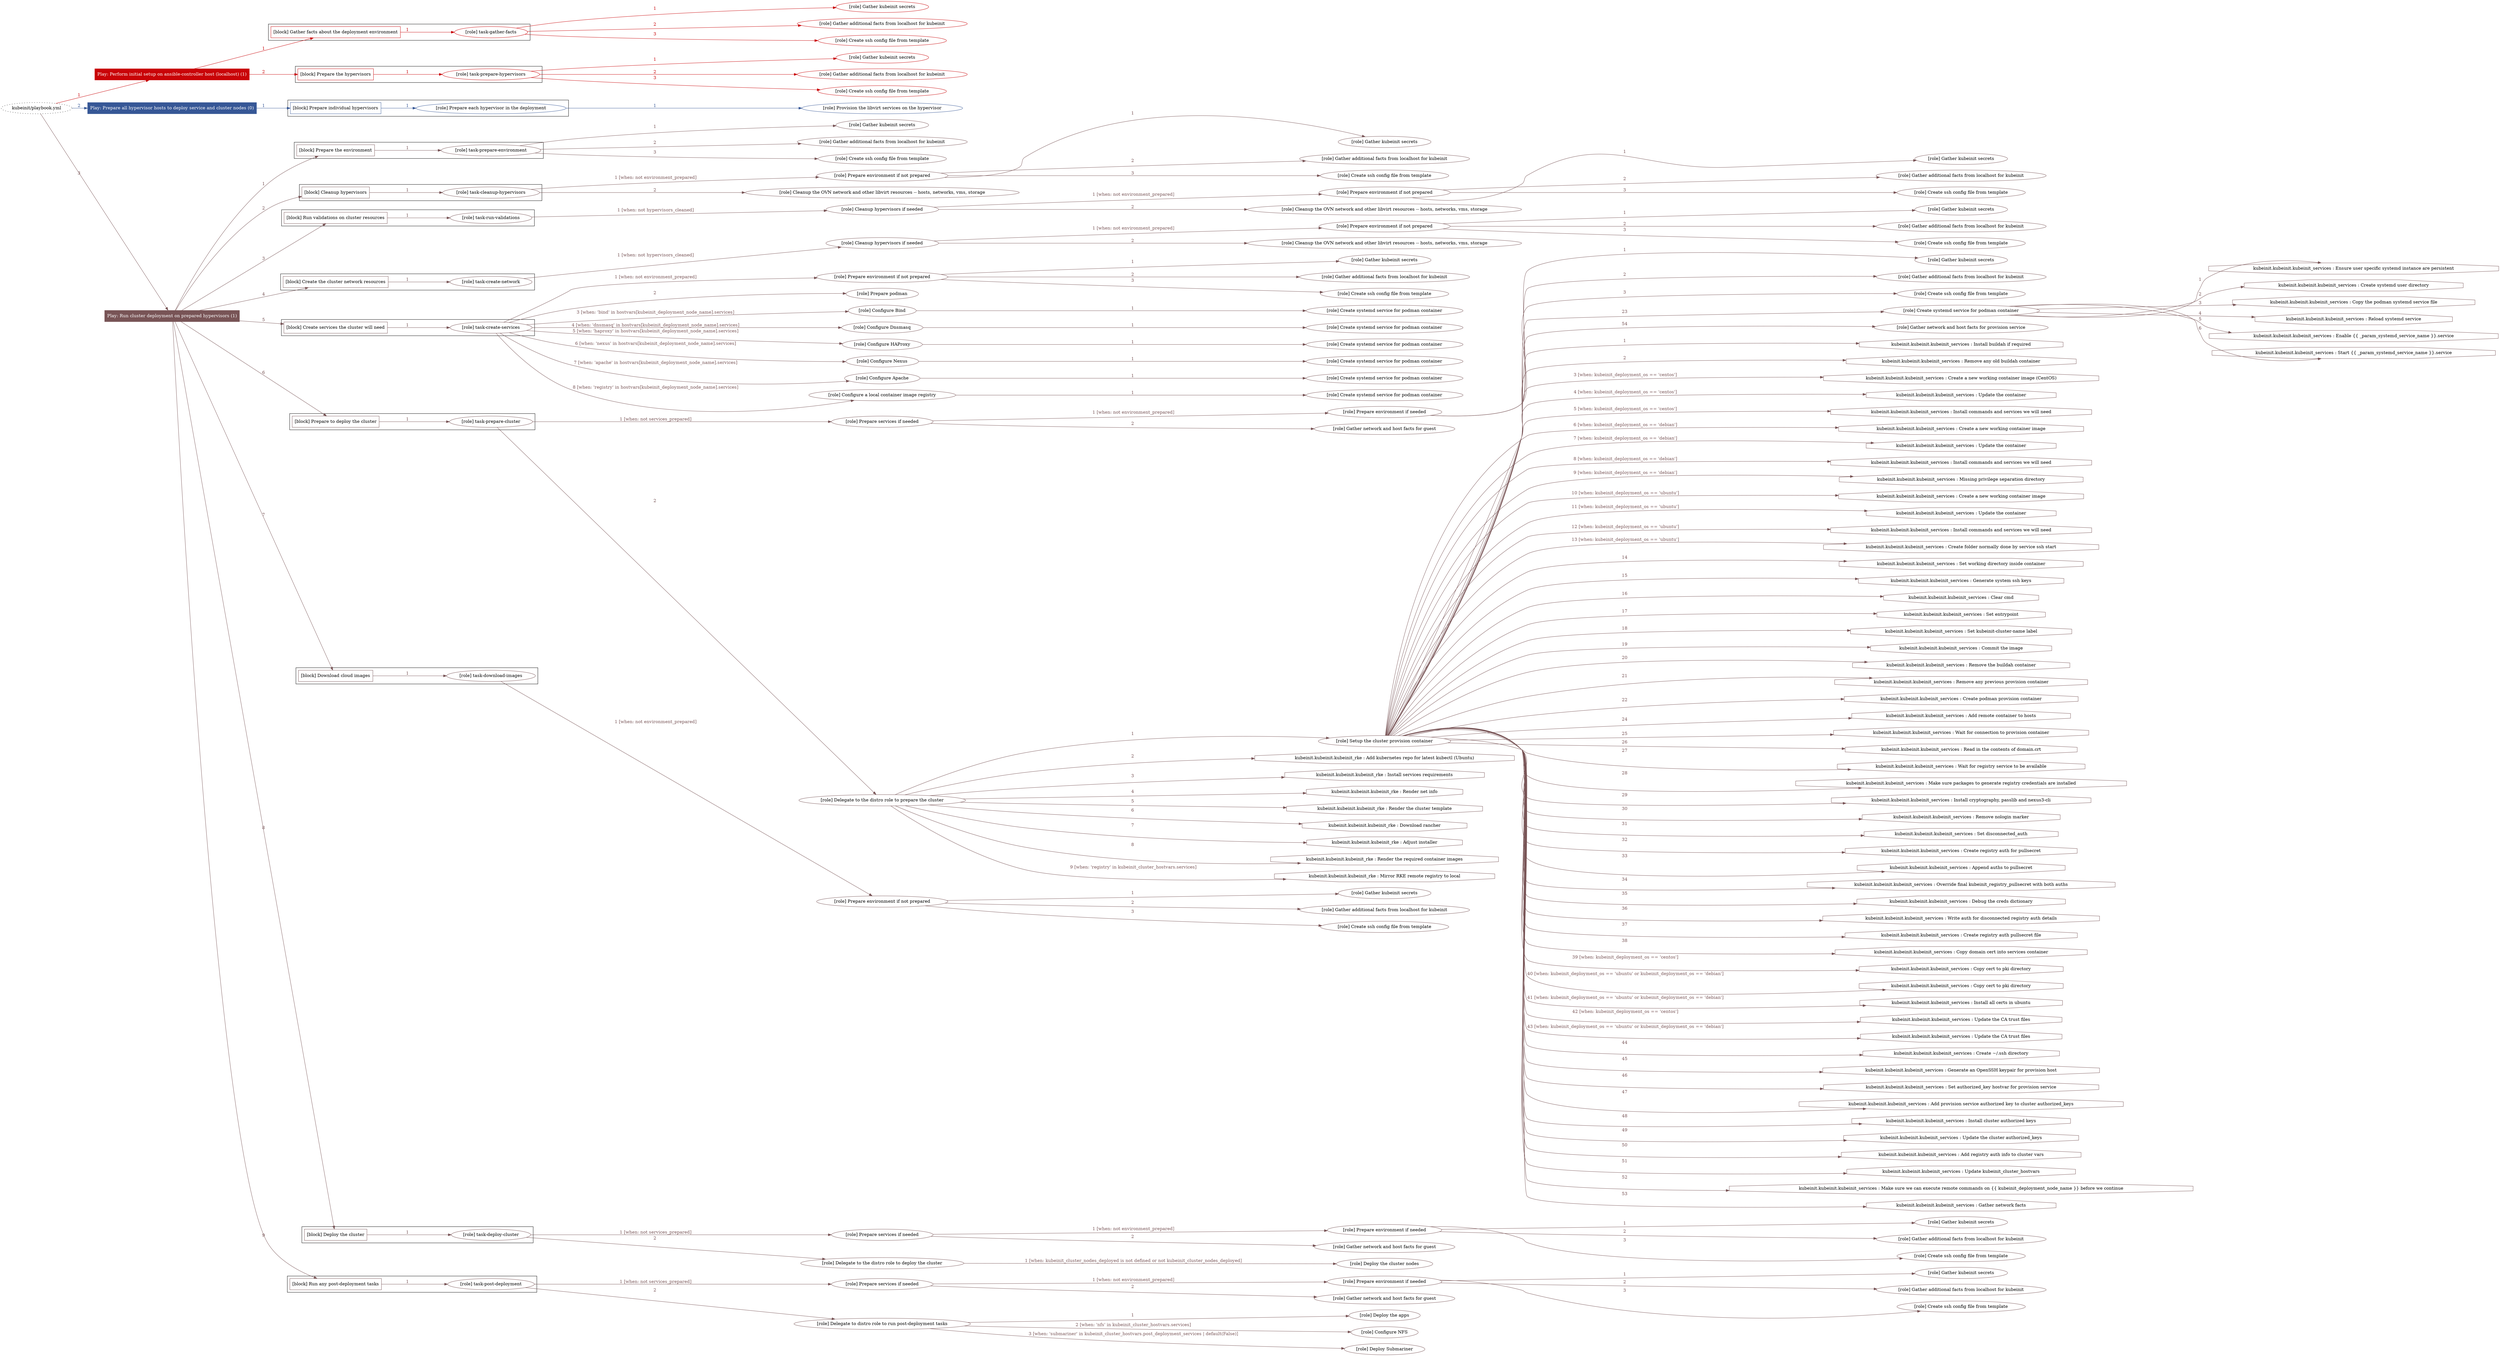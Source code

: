 digraph {
	graph [concentrate=true ordering=in rankdir=LR ratio=fill]
	edge [esep=5 sep=10]
	"kubeinit/playbook.yml" [id=root_node style=dotted]
	play_14a8dd23 [label="Play: Perform initial setup on ansible-controller host (localhost) (1)" color="#c90307" fontcolor="#ffffff" id=play_14a8dd23 shape=box style=filled tooltip=localhost]
	"kubeinit/playbook.yml" -> play_14a8dd23 [label="1 " color="#c90307" fontcolor="#c90307" id=edge_6c33bee6 labeltooltip="1 " tooltip="1 "]
	subgraph "Gather kubeinit secrets" {
		role_4f387b10 [label="[role] Gather kubeinit secrets" color="#c90307" id=role_4f387b10 tooltip="Gather kubeinit secrets"]
	}
	subgraph "Gather additional facts from localhost for kubeinit" {
		role_f2d6b1a8 [label="[role] Gather additional facts from localhost for kubeinit" color="#c90307" id=role_f2d6b1a8 tooltip="Gather additional facts from localhost for kubeinit"]
	}
	subgraph "Create ssh config file from template" {
		role_edb42688 [label="[role] Create ssh config file from template" color="#c90307" id=role_edb42688 tooltip="Create ssh config file from template"]
	}
	subgraph "task-gather-facts" {
		role_241566c1 [label="[role] task-gather-facts" color="#c90307" id=role_241566c1 tooltip="task-gather-facts"]
		role_241566c1 -> role_4f387b10 [label="1 " color="#c90307" fontcolor="#c90307" id=edge_1a6b226b labeltooltip="1 " tooltip="1 "]
		role_241566c1 -> role_f2d6b1a8 [label="2 " color="#c90307" fontcolor="#c90307" id=edge_17f917c0 labeltooltip="2 " tooltip="2 "]
		role_241566c1 -> role_edb42688 [label="3 " color="#c90307" fontcolor="#c90307" id=edge_fda0fdbc labeltooltip="3 " tooltip="3 "]
	}
	subgraph "Gather kubeinit secrets" {
		role_6f7ea16e [label="[role] Gather kubeinit secrets" color="#c90307" id=role_6f7ea16e tooltip="Gather kubeinit secrets"]
	}
	subgraph "Gather additional facts from localhost for kubeinit" {
		role_9f2cfe08 [label="[role] Gather additional facts from localhost for kubeinit" color="#c90307" id=role_9f2cfe08 tooltip="Gather additional facts from localhost for kubeinit"]
	}
	subgraph "Create ssh config file from template" {
		role_f97567e5 [label="[role] Create ssh config file from template" color="#c90307" id=role_f97567e5 tooltip="Create ssh config file from template"]
	}
	subgraph "task-prepare-hypervisors" {
		role_be616651 [label="[role] task-prepare-hypervisors" color="#c90307" id=role_be616651 tooltip="task-prepare-hypervisors"]
		role_be616651 -> role_6f7ea16e [label="1 " color="#c90307" fontcolor="#c90307" id=edge_a50a159b labeltooltip="1 " tooltip="1 "]
		role_be616651 -> role_9f2cfe08 [label="2 " color="#c90307" fontcolor="#c90307" id=edge_c737bff8 labeltooltip="2 " tooltip="2 "]
		role_be616651 -> role_f97567e5 [label="3 " color="#c90307" fontcolor="#c90307" id=edge_b7aa5d64 labeltooltip="3 " tooltip="3 "]
	}
	subgraph "Play: Perform initial setup on ansible-controller host (localhost) (1)" {
		play_14a8dd23 -> block_56acf522 [label=1 color="#c90307" fontcolor="#c90307" id=edge_9dd9034b labeltooltip=1 tooltip=1]
		subgraph cluster_block_56acf522 {
			block_56acf522 [label="[block] Gather facts about the deployment environment" color="#c90307" id=block_56acf522 labeltooltip="Gather facts about the deployment environment" shape=box tooltip="Gather facts about the deployment environment"]
			block_56acf522 -> role_241566c1 [label="1 " color="#c90307" fontcolor="#c90307" id=edge_5d9659fc labeltooltip="1 " tooltip="1 "]
		}
		play_14a8dd23 -> block_d13f1233 [label=2 color="#c90307" fontcolor="#c90307" id=edge_fe8d34b7 labeltooltip=2 tooltip=2]
		subgraph cluster_block_d13f1233 {
			block_d13f1233 [label="[block] Prepare the hypervisors" color="#c90307" id=block_d13f1233 labeltooltip="Prepare the hypervisors" shape=box tooltip="Prepare the hypervisors"]
			block_d13f1233 -> role_be616651 [label="1 " color="#c90307" fontcolor="#c90307" id=edge_b8a9e516 labeltooltip="1 " tooltip="1 "]
		}
	}
	play_da6c3bdd [label="Play: Prepare all hypervisor hosts to deploy service and cluster nodes (0)" color="#365796" fontcolor="#ffffff" id=play_da6c3bdd shape=box style=filled tooltip="Play: Prepare all hypervisor hosts to deploy service and cluster nodes (0)"]
	"kubeinit/playbook.yml" -> play_da6c3bdd [label="2 " color="#365796" fontcolor="#365796" id=edge_baa2c08d labeltooltip="2 " tooltip="2 "]
	subgraph "Provision the libvirt services on the hypervisor" {
		role_c0bd7814 [label="[role] Provision the libvirt services on the hypervisor" color="#365796" id=role_c0bd7814 tooltip="Provision the libvirt services on the hypervisor"]
	}
	subgraph "Prepare each hypervisor in the deployment" {
		role_aa17d59f [label="[role] Prepare each hypervisor in the deployment" color="#365796" id=role_aa17d59f tooltip="Prepare each hypervisor in the deployment"]
		role_aa17d59f -> role_c0bd7814 [label="1 " color="#365796" fontcolor="#365796" id=edge_116b2f99 labeltooltip="1 " tooltip="1 "]
	}
	subgraph "Play: Prepare all hypervisor hosts to deploy service and cluster nodes (0)" {
		play_da6c3bdd -> block_2a92b83a [label=1 color="#365796" fontcolor="#365796" id=edge_3387d1a0 labeltooltip=1 tooltip=1]
		subgraph cluster_block_2a92b83a {
			block_2a92b83a [label="[block] Prepare individual hypervisors" color="#365796" id=block_2a92b83a labeltooltip="Prepare individual hypervisors" shape=box tooltip="Prepare individual hypervisors"]
			block_2a92b83a -> role_aa17d59f [label="1 " color="#365796" fontcolor="#365796" id=edge_835005f7 labeltooltip="1 " tooltip="1 "]
		}
	}
	play_4e2d3016 [label="Play: Run cluster deployment on prepared hypervisors (1)" color="#785456" fontcolor="#ffffff" id=play_4e2d3016 shape=box style=filled tooltip=localhost]
	"kubeinit/playbook.yml" -> play_4e2d3016 [label="3 " color="#785456" fontcolor="#785456" id=edge_a9d08dda labeltooltip="3 " tooltip="3 "]
	subgraph "Gather kubeinit secrets" {
		role_689c0ca3 [label="[role] Gather kubeinit secrets" color="#785456" id=role_689c0ca3 tooltip="Gather kubeinit secrets"]
	}
	subgraph "Gather additional facts from localhost for kubeinit" {
		role_6399371d [label="[role] Gather additional facts from localhost for kubeinit" color="#785456" id=role_6399371d tooltip="Gather additional facts from localhost for kubeinit"]
	}
	subgraph "Create ssh config file from template" {
		role_da481e2b [label="[role] Create ssh config file from template" color="#785456" id=role_da481e2b tooltip="Create ssh config file from template"]
	}
	subgraph "task-prepare-environment" {
		role_3b567972 [label="[role] task-prepare-environment" color="#785456" id=role_3b567972 tooltip="task-prepare-environment"]
		role_3b567972 -> role_689c0ca3 [label="1 " color="#785456" fontcolor="#785456" id=edge_bdd3b035 labeltooltip="1 " tooltip="1 "]
		role_3b567972 -> role_6399371d [label="2 " color="#785456" fontcolor="#785456" id=edge_b0852771 labeltooltip="2 " tooltip="2 "]
		role_3b567972 -> role_da481e2b [label="3 " color="#785456" fontcolor="#785456" id=edge_da7a947f labeltooltip="3 " tooltip="3 "]
	}
	subgraph "Gather kubeinit secrets" {
		role_4c917b14 [label="[role] Gather kubeinit secrets" color="#785456" id=role_4c917b14 tooltip="Gather kubeinit secrets"]
	}
	subgraph "Gather additional facts from localhost for kubeinit" {
		role_17362fd5 [label="[role] Gather additional facts from localhost for kubeinit" color="#785456" id=role_17362fd5 tooltip="Gather additional facts from localhost for kubeinit"]
	}
	subgraph "Create ssh config file from template" {
		role_0acb1776 [label="[role] Create ssh config file from template" color="#785456" id=role_0acb1776 tooltip="Create ssh config file from template"]
	}
	subgraph "Prepare environment if not prepared" {
		role_4e96dd80 [label="[role] Prepare environment if not prepared" color="#785456" id=role_4e96dd80 tooltip="Prepare environment if not prepared"]
		role_4e96dd80 -> role_4c917b14 [label="1 " color="#785456" fontcolor="#785456" id=edge_b3250d9a labeltooltip="1 " tooltip="1 "]
		role_4e96dd80 -> role_17362fd5 [label="2 " color="#785456" fontcolor="#785456" id=edge_0be4266e labeltooltip="2 " tooltip="2 "]
		role_4e96dd80 -> role_0acb1776 [label="3 " color="#785456" fontcolor="#785456" id=edge_6f6e8811 labeltooltip="3 " tooltip="3 "]
	}
	subgraph "Cleanup the OVN network and other libvirt resources -- hosts, networks, vms, storage" {
		role_ef09d07f [label="[role] Cleanup the OVN network and other libvirt resources -- hosts, networks, vms, storage" color="#785456" id=role_ef09d07f tooltip="Cleanup the OVN network and other libvirt resources -- hosts, networks, vms, storage"]
	}
	subgraph "task-cleanup-hypervisors" {
		role_55ffebfe [label="[role] task-cleanup-hypervisors" color="#785456" id=role_55ffebfe tooltip="task-cleanup-hypervisors"]
		role_55ffebfe -> role_4e96dd80 [label="1 [when: not environment_prepared]" color="#785456" fontcolor="#785456" id=edge_13797962 labeltooltip="1 [when: not environment_prepared]" tooltip="1 [when: not environment_prepared]"]
		role_55ffebfe -> role_ef09d07f [label="2 " color="#785456" fontcolor="#785456" id=edge_1cdb096e labeltooltip="2 " tooltip="2 "]
	}
	subgraph "Gather kubeinit secrets" {
		role_5e47e48e [label="[role] Gather kubeinit secrets" color="#785456" id=role_5e47e48e tooltip="Gather kubeinit secrets"]
	}
	subgraph "Gather additional facts from localhost for kubeinit" {
		role_a34edc97 [label="[role] Gather additional facts from localhost for kubeinit" color="#785456" id=role_a34edc97 tooltip="Gather additional facts from localhost for kubeinit"]
	}
	subgraph "Create ssh config file from template" {
		role_fffe2aaf [label="[role] Create ssh config file from template" color="#785456" id=role_fffe2aaf tooltip="Create ssh config file from template"]
	}
	subgraph "Prepare environment if not prepared" {
		role_cfafa30d [label="[role] Prepare environment if not prepared" color="#785456" id=role_cfafa30d tooltip="Prepare environment if not prepared"]
		role_cfafa30d -> role_5e47e48e [label="1 " color="#785456" fontcolor="#785456" id=edge_aa7363cd labeltooltip="1 " tooltip="1 "]
		role_cfafa30d -> role_a34edc97 [label="2 " color="#785456" fontcolor="#785456" id=edge_4e3840af labeltooltip="2 " tooltip="2 "]
		role_cfafa30d -> role_fffe2aaf [label="3 " color="#785456" fontcolor="#785456" id=edge_11a6ced8 labeltooltip="3 " tooltip="3 "]
	}
	subgraph "Cleanup the OVN network and other libvirt resources -- hosts, networks, vms, storage" {
		role_5ff693cc [label="[role] Cleanup the OVN network and other libvirt resources -- hosts, networks, vms, storage" color="#785456" id=role_5ff693cc tooltip="Cleanup the OVN network and other libvirt resources -- hosts, networks, vms, storage"]
	}
	subgraph "Cleanup hypervisors if needed" {
		role_0140a025 [label="[role] Cleanup hypervisors if needed" color="#785456" id=role_0140a025 tooltip="Cleanup hypervisors if needed"]
		role_0140a025 -> role_cfafa30d [label="1 [when: not environment_prepared]" color="#785456" fontcolor="#785456" id=edge_7ba4f3d9 labeltooltip="1 [when: not environment_prepared]" tooltip="1 [when: not environment_prepared]"]
		role_0140a025 -> role_5ff693cc [label="2 " color="#785456" fontcolor="#785456" id=edge_99bc199b labeltooltip="2 " tooltip="2 "]
	}
	subgraph "task-run-validations" {
		role_61eb11e1 [label="[role] task-run-validations" color="#785456" id=role_61eb11e1 tooltip="task-run-validations"]
		role_61eb11e1 -> role_0140a025 [label="1 [when: not hypervisors_cleaned]" color="#785456" fontcolor="#785456" id=edge_c062a05e labeltooltip="1 [when: not hypervisors_cleaned]" tooltip="1 [when: not hypervisors_cleaned]"]
	}
	subgraph "Gather kubeinit secrets" {
		role_ac9b5ff9 [label="[role] Gather kubeinit secrets" color="#785456" id=role_ac9b5ff9 tooltip="Gather kubeinit secrets"]
	}
	subgraph "Gather additional facts from localhost for kubeinit" {
		role_9caf121e [label="[role] Gather additional facts from localhost for kubeinit" color="#785456" id=role_9caf121e tooltip="Gather additional facts from localhost for kubeinit"]
	}
	subgraph "Create ssh config file from template" {
		role_7e40ba4e [label="[role] Create ssh config file from template" color="#785456" id=role_7e40ba4e tooltip="Create ssh config file from template"]
	}
	subgraph "Prepare environment if not prepared" {
		role_0a00263d [label="[role] Prepare environment if not prepared" color="#785456" id=role_0a00263d tooltip="Prepare environment if not prepared"]
		role_0a00263d -> role_ac9b5ff9 [label="1 " color="#785456" fontcolor="#785456" id=edge_e1964987 labeltooltip="1 " tooltip="1 "]
		role_0a00263d -> role_9caf121e [label="2 " color="#785456" fontcolor="#785456" id=edge_24090dbf labeltooltip="2 " tooltip="2 "]
		role_0a00263d -> role_7e40ba4e [label="3 " color="#785456" fontcolor="#785456" id=edge_471eed61 labeltooltip="3 " tooltip="3 "]
	}
	subgraph "Cleanup the OVN network and other libvirt resources -- hosts, networks, vms, storage" {
		role_94a87b05 [label="[role] Cleanup the OVN network and other libvirt resources -- hosts, networks, vms, storage" color="#785456" id=role_94a87b05 tooltip="Cleanup the OVN network and other libvirt resources -- hosts, networks, vms, storage"]
	}
	subgraph "Cleanup hypervisors if needed" {
		role_f48425e2 [label="[role] Cleanup hypervisors if needed" color="#785456" id=role_f48425e2 tooltip="Cleanup hypervisors if needed"]
		role_f48425e2 -> role_0a00263d [label="1 [when: not environment_prepared]" color="#785456" fontcolor="#785456" id=edge_9962afdb labeltooltip="1 [when: not environment_prepared]" tooltip="1 [when: not environment_prepared]"]
		role_f48425e2 -> role_94a87b05 [label="2 " color="#785456" fontcolor="#785456" id=edge_d8e9e92d labeltooltip="2 " tooltip="2 "]
	}
	subgraph "task-create-network" {
		role_7a7cf8a5 [label="[role] task-create-network" color="#785456" id=role_7a7cf8a5 tooltip="task-create-network"]
		role_7a7cf8a5 -> role_f48425e2 [label="1 [when: not hypervisors_cleaned]" color="#785456" fontcolor="#785456" id=edge_55126e1b labeltooltip="1 [when: not hypervisors_cleaned]" tooltip="1 [when: not hypervisors_cleaned]"]
	}
	subgraph "Gather kubeinit secrets" {
		role_7bd3f954 [label="[role] Gather kubeinit secrets" color="#785456" id=role_7bd3f954 tooltip="Gather kubeinit secrets"]
	}
	subgraph "Gather additional facts from localhost for kubeinit" {
		role_7a28d64a [label="[role] Gather additional facts from localhost for kubeinit" color="#785456" id=role_7a28d64a tooltip="Gather additional facts from localhost for kubeinit"]
	}
	subgraph "Create ssh config file from template" {
		role_a3a4b72f [label="[role] Create ssh config file from template" color="#785456" id=role_a3a4b72f tooltip="Create ssh config file from template"]
	}
	subgraph "Prepare environment if not prepared" {
		role_754b73b0 [label="[role] Prepare environment if not prepared" color="#785456" id=role_754b73b0 tooltip="Prepare environment if not prepared"]
		role_754b73b0 -> role_7bd3f954 [label="1 " color="#785456" fontcolor="#785456" id=edge_e2362323 labeltooltip="1 " tooltip="1 "]
		role_754b73b0 -> role_7a28d64a [label="2 " color="#785456" fontcolor="#785456" id=edge_cc24b3c2 labeltooltip="2 " tooltip="2 "]
		role_754b73b0 -> role_a3a4b72f [label="3 " color="#785456" fontcolor="#785456" id=edge_b7b32f16 labeltooltip="3 " tooltip="3 "]
	}
	subgraph "Prepare podman" {
		role_dc1b20f6 [label="[role] Prepare podman" color="#785456" id=role_dc1b20f6 tooltip="Prepare podman"]
	}
	subgraph "Create systemd service for podman container" {
		role_340f3255 [label="[role] Create systemd service for podman container" color="#785456" id=role_340f3255 tooltip="Create systemd service for podman container"]
	}
	subgraph "Configure Bind" {
		role_63f40042 [label="[role] Configure Bind" color="#785456" id=role_63f40042 tooltip="Configure Bind"]
		role_63f40042 -> role_340f3255 [label="1 " color="#785456" fontcolor="#785456" id=edge_0ea00b14 labeltooltip="1 " tooltip="1 "]
	}
	subgraph "Create systemd service for podman container" {
		role_5b268829 [label="[role] Create systemd service for podman container" color="#785456" id=role_5b268829 tooltip="Create systemd service for podman container"]
	}
	subgraph "Configure Dnsmasq" {
		role_6fc912ce [label="[role] Configure Dnsmasq" color="#785456" id=role_6fc912ce tooltip="Configure Dnsmasq"]
		role_6fc912ce -> role_5b268829 [label="1 " color="#785456" fontcolor="#785456" id=edge_a92e90a6 labeltooltip="1 " tooltip="1 "]
	}
	subgraph "Create systemd service for podman container" {
		role_3549fb69 [label="[role] Create systemd service for podman container" color="#785456" id=role_3549fb69 tooltip="Create systemd service for podman container"]
	}
	subgraph "Configure HAProxy" {
		role_c718348e [label="[role] Configure HAProxy" color="#785456" id=role_c718348e tooltip="Configure HAProxy"]
		role_c718348e -> role_3549fb69 [label="1 " color="#785456" fontcolor="#785456" id=edge_538b0ddf labeltooltip="1 " tooltip="1 "]
	}
	subgraph "Create systemd service for podman container" {
		role_d4872813 [label="[role] Create systemd service for podman container" color="#785456" id=role_d4872813 tooltip="Create systemd service for podman container"]
	}
	subgraph "Configure Nexus" {
		role_9e1486f2 [label="[role] Configure Nexus" color="#785456" id=role_9e1486f2 tooltip="Configure Nexus"]
		role_9e1486f2 -> role_d4872813 [label="1 " color="#785456" fontcolor="#785456" id=edge_65ef4bcf labeltooltip="1 " tooltip="1 "]
	}
	subgraph "Create systemd service for podman container" {
		role_79cae789 [label="[role] Create systemd service for podman container" color="#785456" id=role_79cae789 tooltip="Create systemd service for podman container"]
	}
	subgraph "Configure Apache" {
		role_3709575b [label="[role] Configure Apache" color="#785456" id=role_3709575b tooltip="Configure Apache"]
		role_3709575b -> role_79cae789 [label="1 " color="#785456" fontcolor="#785456" id=edge_944f660d labeltooltip="1 " tooltip="1 "]
	}
	subgraph "Create systemd service for podman container" {
		role_f87ec90c [label="[role] Create systemd service for podman container" color="#785456" id=role_f87ec90c tooltip="Create systemd service for podman container"]
	}
	subgraph "Configure a local container image registry" {
		role_54c621f3 [label="[role] Configure a local container image registry" color="#785456" id=role_54c621f3 tooltip="Configure a local container image registry"]
		role_54c621f3 -> role_f87ec90c [label="1 " color="#785456" fontcolor="#785456" id=edge_c1e3d510 labeltooltip="1 " tooltip="1 "]
	}
	subgraph "task-create-services" {
		role_5011b97b [label="[role] task-create-services" color="#785456" id=role_5011b97b tooltip="task-create-services"]
		role_5011b97b -> role_754b73b0 [label="1 [when: not environment_prepared]" color="#785456" fontcolor="#785456" id=edge_429d93fc labeltooltip="1 [when: not environment_prepared]" tooltip="1 [when: not environment_prepared]"]
		role_5011b97b -> role_dc1b20f6 [label="2 " color="#785456" fontcolor="#785456" id=edge_b88563eb labeltooltip="2 " tooltip="2 "]
		role_5011b97b -> role_63f40042 [label="3 [when: 'bind' in hostvars[kubeinit_deployment_node_name].services]" color="#785456" fontcolor="#785456" id=edge_7e24bde7 labeltooltip="3 [when: 'bind' in hostvars[kubeinit_deployment_node_name].services]" tooltip="3 [when: 'bind' in hostvars[kubeinit_deployment_node_name].services]"]
		role_5011b97b -> role_6fc912ce [label="4 [when: 'dnsmasq' in hostvars[kubeinit_deployment_node_name].services]" color="#785456" fontcolor="#785456" id=edge_9d99cc07 labeltooltip="4 [when: 'dnsmasq' in hostvars[kubeinit_deployment_node_name].services]" tooltip="4 [when: 'dnsmasq' in hostvars[kubeinit_deployment_node_name].services]"]
		role_5011b97b -> role_c718348e [label="5 [when: 'haproxy' in hostvars[kubeinit_deployment_node_name].services]" color="#785456" fontcolor="#785456" id=edge_4304ed34 labeltooltip="5 [when: 'haproxy' in hostvars[kubeinit_deployment_node_name].services]" tooltip="5 [when: 'haproxy' in hostvars[kubeinit_deployment_node_name].services]"]
		role_5011b97b -> role_9e1486f2 [label="6 [when: 'nexus' in hostvars[kubeinit_deployment_node_name].services]" color="#785456" fontcolor="#785456" id=edge_89730b97 labeltooltip="6 [when: 'nexus' in hostvars[kubeinit_deployment_node_name].services]" tooltip="6 [when: 'nexus' in hostvars[kubeinit_deployment_node_name].services]"]
		role_5011b97b -> role_3709575b [label="7 [when: 'apache' in hostvars[kubeinit_deployment_node_name].services]" color="#785456" fontcolor="#785456" id=edge_02c6ff1a labeltooltip="7 [when: 'apache' in hostvars[kubeinit_deployment_node_name].services]" tooltip="7 [when: 'apache' in hostvars[kubeinit_deployment_node_name].services]"]
		role_5011b97b -> role_54c621f3 [label="8 [when: 'registry' in hostvars[kubeinit_deployment_node_name].services]" color="#785456" fontcolor="#785456" id=edge_27186f79 labeltooltip="8 [when: 'registry' in hostvars[kubeinit_deployment_node_name].services]" tooltip="8 [when: 'registry' in hostvars[kubeinit_deployment_node_name].services]"]
	}
	subgraph "Gather kubeinit secrets" {
		role_087953cd [label="[role] Gather kubeinit secrets" color="#785456" id=role_087953cd tooltip="Gather kubeinit secrets"]
	}
	subgraph "Gather additional facts from localhost for kubeinit" {
		role_b7fa53bd [label="[role] Gather additional facts from localhost for kubeinit" color="#785456" id=role_b7fa53bd tooltip="Gather additional facts from localhost for kubeinit"]
	}
	subgraph "Create ssh config file from template" {
		role_e36d2a25 [label="[role] Create ssh config file from template" color="#785456" id=role_e36d2a25 tooltip="Create ssh config file from template"]
	}
	subgraph "Prepare environment if needed" {
		role_57495d36 [label="[role] Prepare environment if needed" color="#785456" id=role_57495d36 tooltip="Prepare environment if needed"]
		role_57495d36 -> role_087953cd [label="1 " color="#785456" fontcolor="#785456" id=edge_5c495a20 labeltooltip="1 " tooltip="1 "]
		role_57495d36 -> role_b7fa53bd [label="2 " color="#785456" fontcolor="#785456" id=edge_6b3e3275 labeltooltip="2 " tooltip="2 "]
		role_57495d36 -> role_e36d2a25 [label="3 " color="#785456" fontcolor="#785456" id=edge_93667ca0 labeltooltip="3 " tooltip="3 "]
	}
	subgraph "Gather network and host facts for guest" {
		role_2478e59d [label="[role] Gather network and host facts for guest" color="#785456" id=role_2478e59d tooltip="Gather network and host facts for guest"]
	}
	subgraph "Prepare services if needed" {
		role_b3b074a5 [label="[role] Prepare services if needed" color="#785456" id=role_b3b074a5 tooltip="Prepare services if needed"]
		role_b3b074a5 -> role_57495d36 [label="1 [when: not environment_prepared]" color="#785456" fontcolor="#785456" id=edge_dbb5fd92 labeltooltip="1 [when: not environment_prepared]" tooltip="1 [when: not environment_prepared]"]
		role_b3b074a5 -> role_2478e59d [label="2 " color="#785456" fontcolor="#785456" id=edge_b7b793a0 labeltooltip="2 " tooltip="2 "]
	}
	subgraph "Create systemd service for podman container" {
		role_4b6c5b98 [label="[role] Create systemd service for podman container" color="#785456" id=role_4b6c5b98 tooltip="Create systemd service for podman container"]
		task_f7c41ba3 [label="kubeinit.kubeinit.kubeinit_services : Ensure user specific systemd instance are persistent" color="#785456" id=task_f7c41ba3 shape=octagon tooltip="kubeinit.kubeinit.kubeinit_services : Ensure user specific systemd instance are persistent"]
		role_4b6c5b98 -> task_f7c41ba3 [label="1 " color="#785456" fontcolor="#785456" id=edge_18d1729d labeltooltip="1 " tooltip="1 "]
		task_bc1c822a [label="kubeinit.kubeinit.kubeinit_services : Create systemd user directory" color="#785456" id=task_bc1c822a shape=octagon tooltip="kubeinit.kubeinit.kubeinit_services : Create systemd user directory"]
		role_4b6c5b98 -> task_bc1c822a [label="2 " color="#785456" fontcolor="#785456" id=edge_f7269313 labeltooltip="2 " tooltip="2 "]
		task_75d29685 [label="kubeinit.kubeinit.kubeinit_services : Copy the podman systemd service file" color="#785456" id=task_75d29685 shape=octagon tooltip="kubeinit.kubeinit.kubeinit_services : Copy the podman systemd service file"]
		role_4b6c5b98 -> task_75d29685 [label="3 " color="#785456" fontcolor="#785456" id=edge_4bfaa777 labeltooltip="3 " tooltip="3 "]
		task_7b933f4e [label="kubeinit.kubeinit.kubeinit_services : Reload systemd service" color="#785456" id=task_7b933f4e shape=octagon tooltip="kubeinit.kubeinit.kubeinit_services : Reload systemd service"]
		role_4b6c5b98 -> task_7b933f4e [label="4 " color="#785456" fontcolor="#785456" id=edge_cffbf6bf labeltooltip="4 " tooltip="4 "]
		task_366fdbe6 [label="kubeinit.kubeinit.kubeinit_services : Enable {{ _param_systemd_service_name }}.service" color="#785456" id=task_366fdbe6 shape=octagon tooltip="kubeinit.kubeinit.kubeinit_services : Enable {{ _param_systemd_service_name }}.service"]
		role_4b6c5b98 -> task_366fdbe6 [label="5 " color="#785456" fontcolor="#785456" id=edge_0dc1e15d labeltooltip="5 " tooltip="5 "]
		task_13f1d62b [label="kubeinit.kubeinit.kubeinit_services : Start {{ _param_systemd_service_name }}.service" color="#785456" id=task_13f1d62b shape=octagon tooltip="kubeinit.kubeinit.kubeinit_services : Start {{ _param_systemd_service_name }}.service"]
		role_4b6c5b98 -> task_13f1d62b [label="6 " color="#785456" fontcolor="#785456" id=edge_e4982a5e labeltooltip="6 " tooltip="6 "]
	}
	subgraph "Gather network and host facts for provision service" {
		role_41645025 [label="[role] Gather network and host facts for provision service" color="#785456" id=role_41645025 tooltip="Gather network and host facts for provision service"]
	}
	subgraph "Setup the cluster provision container" {
		role_7449e2a2 [label="[role] Setup the cluster provision container" color="#785456" id=role_7449e2a2 tooltip="Setup the cluster provision container"]
		task_32810566 [label="kubeinit.kubeinit.kubeinit_services : Install buildah if required" color="#785456" id=task_32810566 shape=octagon tooltip="kubeinit.kubeinit.kubeinit_services : Install buildah if required"]
		role_7449e2a2 -> task_32810566 [label="1 " color="#785456" fontcolor="#785456" id=edge_dd9902d6 labeltooltip="1 " tooltip="1 "]
		task_dcb46709 [label="kubeinit.kubeinit.kubeinit_services : Remove any old buildah container" color="#785456" id=task_dcb46709 shape=octagon tooltip="kubeinit.kubeinit.kubeinit_services : Remove any old buildah container"]
		role_7449e2a2 -> task_dcb46709 [label="2 " color="#785456" fontcolor="#785456" id=edge_7396161f labeltooltip="2 " tooltip="2 "]
		task_1a72832b [label="kubeinit.kubeinit.kubeinit_services : Create a new working container image (CentOS)" color="#785456" id=task_1a72832b shape=octagon tooltip="kubeinit.kubeinit.kubeinit_services : Create a new working container image (CentOS)"]
		role_7449e2a2 -> task_1a72832b [label="3 [when: kubeinit_deployment_os == 'centos']" color="#785456" fontcolor="#785456" id=edge_9188444c labeltooltip="3 [when: kubeinit_deployment_os == 'centos']" tooltip="3 [when: kubeinit_deployment_os == 'centos']"]
		task_eaeb3031 [label="kubeinit.kubeinit.kubeinit_services : Update the container" color="#785456" id=task_eaeb3031 shape=octagon tooltip="kubeinit.kubeinit.kubeinit_services : Update the container"]
		role_7449e2a2 -> task_eaeb3031 [label="4 [when: kubeinit_deployment_os == 'centos']" color="#785456" fontcolor="#785456" id=edge_5779e867 labeltooltip="4 [when: kubeinit_deployment_os == 'centos']" tooltip="4 [when: kubeinit_deployment_os == 'centos']"]
		task_b21754e1 [label="kubeinit.kubeinit.kubeinit_services : Install commands and services we will need" color="#785456" id=task_b21754e1 shape=octagon tooltip="kubeinit.kubeinit.kubeinit_services : Install commands and services we will need"]
		role_7449e2a2 -> task_b21754e1 [label="5 [when: kubeinit_deployment_os == 'centos']" color="#785456" fontcolor="#785456" id=edge_16da7189 labeltooltip="5 [when: kubeinit_deployment_os == 'centos']" tooltip="5 [when: kubeinit_deployment_os == 'centos']"]
		task_40da2709 [label="kubeinit.kubeinit.kubeinit_services : Create a new working container image" color="#785456" id=task_40da2709 shape=octagon tooltip="kubeinit.kubeinit.kubeinit_services : Create a new working container image"]
		role_7449e2a2 -> task_40da2709 [label="6 [when: kubeinit_deployment_os == 'debian']" color="#785456" fontcolor="#785456" id=edge_63a155bd labeltooltip="6 [when: kubeinit_deployment_os == 'debian']" tooltip="6 [when: kubeinit_deployment_os == 'debian']"]
		task_2d31d570 [label="kubeinit.kubeinit.kubeinit_services : Update the container" color="#785456" id=task_2d31d570 shape=octagon tooltip="kubeinit.kubeinit.kubeinit_services : Update the container"]
		role_7449e2a2 -> task_2d31d570 [label="7 [when: kubeinit_deployment_os == 'debian']" color="#785456" fontcolor="#785456" id=edge_7641ab5a labeltooltip="7 [when: kubeinit_deployment_os == 'debian']" tooltip="7 [when: kubeinit_deployment_os == 'debian']"]
		task_67a65a97 [label="kubeinit.kubeinit.kubeinit_services : Install commands and services we will need" color="#785456" id=task_67a65a97 shape=octagon tooltip="kubeinit.kubeinit.kubeinit_services : Install commands and services we will need"]
		role_7449e2a2 -> task_67a65a97 [label="8 [when: kubeinit_deployment_os == 'debian']" color="#785456" fontcolor="#785456" id=edge_ecdca160 labeltooltip="8 [when: kubeinit_deployment_os == 'debian']" tooltip="8 [when: kubeinit_deployment_os == 'debian']"]
		task_ced449ff [label="kubeinit.kubeinit.kubeinit_services : Missing privilege separation directory" color="#785456" id=task_ced449ff shape=octagon tooltip="kubeinit.kubeinit.kubeinit_services : Missing privilege separation directory"]
		role_7449e2a2 -> task_ced449ff [label="9 [when: kubeinit_deployment_os == 'debian']" color="#785456" fontcolor="#785456" id=edge_bae1cd50 labeltooltip="9 [when: kubeinit_deployment_os == 'debian']" tooltip="9 [when: kubeinit_deployment_os == 'debian']"]
		task_33ee1693 [label="kubeinit.kubeinit.kubeinit_services : Create a new working container image" color="#785456" id=task_33ee1693 shape=octagon tooltip="kubeinit.kubeinit.kubeinit_services : Create a new working container image"]
		role_7449e2a2 -> task_33ee1693 [label="10 [when: kubeinit_deployment_os == 'ubuntu']" color="#785456" fontcolor="#785456" id=edge_2d2cfef8 labeltooltip="10 [when: kubeinit_deployment_os == 'ubuntu']" tooltip="10 [when: kubeinit_deployment_os == 'ubuntu']"]
		task_a21ae7eb [label="kubeinit.kubeinit.kubeinit_services : Update the container" color="#785456" id=task_a21ae7eb shape=octagon tooltip="kubeinit.kubeinit.kubeinit_services : Update the container"]
		role_7449e2a2 -> task_a21ae7eb [label="11 [when: kubeinit_deployment_os == 'ubuntu']" color="#785456" fontcolor="#785456" id=edge_34ffc270 labeltooltip="11 [when: kubeinit_deployment_os == 'ubuntu']" tooltip="11 [when: kubeinit_deployment_os == 'ubuntu']"]
		task_27d731af [label="kubeinit.kubeinit.kubeinit_services : Install commands and services we will need" color="#785456" id=task_27d731af shape=octagon tooltip="kubeinit.kubeinit.kubeinit_services : Install commands and services we will need"]
		role_7449e2a2 -> task_27d731af [label="12 [when: kubeinit_deployment_os == 'ubuntu']" color="#785456" fontcolor="#785456" id=edge_a83164e1 labeltooltip="12 [when: kubeinit_deployment_os == 'ubuntu']" tooltip="12 [when: kubeinit_deployment_os == 'ubuntu']"]
		task_2ac18ce6 [label="kubeinit.kubeinit.kubeinit_services : Create folder normally done by service ssh start" color="#785456" id=task_2ac18ce6 shape=octagon tooltip="kubeinit.kubeinit.kubeinit_services : Create folder normally done by service ssh start"]
		role_7449e2a2 -> task_2ac18ce6 [label="13 [when: kubeinit_deployment_os == 'ubuntu']" color="#785456" fontcolor="#785456" id=edge_b8e224ae labeltooltip="13 [when: kubeinit_deployment_os == 'ubuntu']" tooltip="13 [when: kubeinit_deployment_os == 'ubuntu']"]
		task_d64b2188 [label="kubeinit.kubeinit.kubeinit_services : Set working directory inside container" color="#785456" id=task_d64b2188 shape=octagon tooltip="kubeinit.kubeinit.kubeinit_services : Set working directory inside container"]
		role_7449e2a2 -> task_d64b2188 [label="14 " color="#785456" fontcolor="#785456" id=edge_b2504e5d labeltooltip="14 " tooltip="14 "]
		task_b6286a36 [label="kubeinit.kubeinit.kubeinit_services : Generate system ssh keys" color="#785456" id=task_b6286a36 shape=octagon tooltip="kubeinit.kubeinit.kubeinit_services : Generate system ssh keys"]
		role_7449e2a2 -> task_b6286a36 [label="15 " color="#785456" fontcolor="#785456" id=edge_25998544 labeltooltip="15 " tooltip="15 "]
		task_1e899c98 [label="kubeinit.kubeinit.kubeinit_services : Clear cmd" color="#785456" id=task_1e899c98 shape=octagon tooltip="kubeinit.kubeinit.kubeinit_services : Clear cmd"]
		role_7449e2a2 -> task_1e899c98 [label="16 " color="#785456" fontcolor="#785456" id=edge_ce997529 labeltooltip="16 " tooltip="16 "]
		task_f4245c19 [label="kubeinit.kubeinit.kubeinit_services : Set entrypoint" color="#785456" id=task_f4245c19 shape=octagon tooltip="kubeinit.kubeinit.kubeinit_services : Set entrypoint"]
		role_7449e2a2 -> task_f4245c19 [label="17 " color="#785456" fontcolor="#785456" id=edge_fde54f03 labeltooltip="17 " tooltip="17 "]
		task_aea0e16b [label="kubeinit.kubeinit.kubeinit_services : Set kubeinit-cluster-name label" color="#785456" id=task_aea0e16b shape=octagon tooltip="kubeinit.kubeinit.kubeinit_services : Set kubeinit-cluster-name label"]
		role_7449e2a2 -> task_aea0e16b [label="18 " color="#785456" fontcolor="#785456" id=edge_ef0c4e47 labeltooltip="18 " tooltip="18 "]
		task_147c8add [label="kubeinit.kubeinit.kubeinit_services : Commit the image" color="#785456" id=task_147c8add shape=octagon tooltip="kubeinit.kubeinit.kubeinit_services : Commit the image"]
		role_7449e2a2 -> task_147c8add [label="19 " color="#785456" fontcolor="#785456" id=edge_45e67fd3 labeltooltip="19 " tooltip="19 "]
		task_4869e60c [label="kubeinit.kubeinit.kubeinit_services : Remove the buildah container" color="#785456" id=task_4869e60c shape=octagon tooltip="kubeinit.kubeinit.kubeinit_services : Remove the buildah container"]
		role_7449e2a2 -> task_4869e60c [label="20 " color="#785456" fontcolor="#785456" id=edge_4530b61f labeltooltip="20 " tooltip="20 "]
		task_7d654d43 [label="kubeinit.kubeinit.kubeinit_services : Remove any previous provision container" color="#785456" id=task_7d654d43 shape=octagon tooltip="kubeinit.kubeinit.kubeinit_services : Remove any previous provision container"]
		role_7449e2a2 -> task_7d654d43 [label="21 " color="#785456" fontcolor="#785456" id=edge_d3238600 labeltooltip="21 " tooltip="21 "]
		task_92124cab [label="kubeinit.kubeinit.kubeinit_services : Create podman provision container" color="#785456" id=task_92124cab shape=octagon tooltip="kubeinit.kubeinit.kubeinit_services : Create podman provision container"]
		role_7449e2a2 -> task_92124cab [label="22 " color="#785456" fontcolor="#785456" id=edge_e968fb11 labeltooltip="22 " tooltip="22 "]
		role_7449e2a2 -> role_4b6c5b98 [label="23 " color="#785456" fontcolor="#785456" id=edge_7ffbb5d2 labeltooltip="23 " tooltip="23 "]
		task_f1a90f7b [label="kubeinit.kubeinit.kubeinit_services : Add remote container to hosts" color="#785456" id=task_f1a90f7b shape=octagon tooltip="kubeinit.kubeinit.kubeinit_services : Add remote container to hosts"]
		role_7449e2a2 -> task_f1a90f7b [label="24 " color="#785456" fontcolor="#785456" id=edge_524cfd0f labeltooltip="24 " tooltip="24 "]
		task_3798c911 [label="kubeinit.kubeinit.kubeinit_services : Wait for connection to provision container" color="#785456" id=task_3798c911 shape=octagon tooltip="kubeinit.kubeinit.kubeinit_services : Wait for connection to provision container"]
		role_7449e2a2 -> task_3798c911 [label="25 " color="#785456" fontcolor="#785456" id=edge_3d55d20c labeltooltip="25 " tooltip="25 "]
		task_ace8f0b2 [label="kubeinit.kubeinit.kubeinit_services : Read in the contents of domain.crt" color="#785456" id=task_ace8f0b2 shape=octagon tooltip="kubeinit.kubeinit.kubeinit_services : Read in the contents of domain.crt"]
		role_7449e2a2 -> task_ace8f0b2 [label="26 " color="#785456" fontcolor="#785456" id=edge_e1ccc250 labeltooltip="26 " tooltip="26 "]
		task_eacb7c02 [label="kubeinit.kubeinit.kubeinit_services : Wait for registry service to be available" color="#785456" id=task_eacb7c02 shape=octagon tooltip="kubeinit.kubeinit.kubeinit_services : Wait for registry service to be available"]
		role_7449e2a2 -> task_eacb7c02 [label="27 " color="#785456" fontcolor="#785456" id=edge_f0b94044 labeltooltip="27 " tooltip="27 "]
		task_304a2c59 [label="kubeinit.kubeinit.kubeinit_services : Make sure packages to generate registry credentials are installed" color="#785456" id=task_304a2c59 shape=octagon tooltip="kubeinit.kubeinit.kubeinit_services : Make sure packages to generate registry credentials are installed"]
		role_7449e2a2 -> task_304a2c59 [label="28 " color="#785456" fontcolor="#785456" id=edge_9eda1d2a labeltooltip="28 " tooltip="28 "]
		task_288cb63b [label="kubeinit.kubeinit.kubeinit_services : Install cryptography, passlib and nexus3-cli" color="#785456" id=task_288cb63b shape=octagon tooltip="kubeinit.kubeinit.kubeinit_services : Install cryptography, passlib and nexus3-cli"]
		role_7449e2a2 -> task_288cb63b [label="29 " color="#785456" fontcolor="#785456" id=edge_54bb6a65 labeltooltip="29 " tooltip="29 "]
		task_09b45e0b [label="kubeinit.kubeinit.kubeinit_services : Remove nologin marker" color="#785456" id=task_09b45e0b shape=octagon tooltip="kubeinit.kubeinit.kubeinit_services : Remove nologin marker"]
		role_7449e2a2 -> task_09b45e0b [label="30 " color="#785456" fontcolor="#785456" id=edge_15863613 labeltooltip="30 " tooltip="30 "]
		task_81a49968 [label="kubeinit.kubeinit.kubeinit_services : Set disconnected_auth" color="#785456" id=task_81a49968 shape=octagon tooltip="kubeinit.kubeinit.kubeinit_services : Set disconnected_auth"]
		role_7449e2a2 -> task_81a49968 [label="31 " color="#785456" fontcolor="#785456" id=edge_0867383b labeltooltip="31 " tooltip="31 "]
		task_8a38a796 [label="kubeinit.kubeinit.kubeinit_services : Create registry auth for pullsecret" color="#785456" id=task_8a38a796 shape=octagon tooltip="kubeinit.kubeinit.kubeinit_services : Create registry auth for pullsecret"]
		role_7449e2a2 -> task_8a38a796 [label="32 " color="#785456" fontcolor="#785456" id=edge_52698a95 labeltooltip="32 " tooltip="32 "]
		task_f277c18d [label="kubeinit.kubeinit.kubeinit_services : Append auths to pullsecret" color="#785456" id=task_f277c18d shape=octagon tooltip="kubeinit.kubeinit.kubeinit_services : Append auths to pullsecret"]
		role_7449e2a2 -> task_f277c18d [label="33 " color="#785456" fontcolor="#785456" id=edge_96030178 labeltooltip="33 " tooltip="33 "]
		task_5c8a2b3c [label="kubeinit.kubeinit.kubeinit_services : Override final kubeinit_registry_pullsecret with both auths" color="#785456" id=task_5c8a2b3c shape=octagon tooltip="kubeinit.kubeinit.kubeinit_services : Override final kubeinit_registry_pullsecret with both auths"]
		role_7449e2a2 -> task_5c8a2b3c [label="34 " color="#785456" fontcolor="#785456" id=edge_1001140f labeltooltip="34 " tooltip="34 "]
		task_157c7cde [label="kubeinit.kubeinit.kubeinit_services : Debug the creds dictionary" color="#785456" id=task_157c7cde shape=octagon tooltip="kubeinit.kubeinit.kubeinit_services : Debug the creds dictionary"]
		role_7449e2a2 -> task_157c7cde [label="35 " color="#785456" fontcolor="#785456" id=edge_1a637f70 labeltooltip="35 " tooltip="35 "]
		task_835b26c0 [label="kubeinit.kubeinit.kubeinit_services : Write auth for disconnected registry auth details" color="#785456" id=task_835b26c0 shape=octagon tooltip="kubeinit.kubeinit.kubeinit_services : Write auth for disconnected registry auth details"]
		role_7449e2a2 -> task_835b26c0 [label="36 " color="#785456" fontcolor="#785456" id=edge_90dfc3a9 labeltooltip="36 " tooltip="36 "]
		task_6d9387a6 [label="kubeinit.kubeinit.kubeinit_services : Create registry auth pullsecret file" color="#785456" id=task_6d9387a6 shape=octagon tooltip="kubeinit.kubeinit.kubeinit_services : Create registry auth pullsecret file"]
		role_7449e2a2 -> task_6d9387a6 [label="37 " color="#785456" fontcolor="#785456" id=edge_2edddb5b labeltooltip="37 " tooltip="37 "]
		task_e1b5311f [label="kubeinit.kubeinit.kubeinit_services : Copy domain cert into services container" color="#785456" id=task_e1b5311f shape=octagon tooltip="kubeinit.kubeinit.kubeinit_services : Copy domain cert into services container"]
		role_7449e2a2 -> task_e1b5311f [label="38 " color="#785456" fontcolor="#785456" id=edge_42644c3e labeltooltip="38 " tooltip="38 "]
		task_33bccd8b [label="kubeinit.kubeinit.kubeinit_services : Copy cert to pki directory" color="#785456" id=task_33bccd8b shape=octagon tooltip="kubeinit.kubeinit.kubeinit_services : Copy cert to pki directory"]
		role_7449e2a2 -> task_33bccd8b [label="39 [when: kubeinit_deployment_os == 'centos']" color="#785456" fontcolor="#785456" id=edge_3211ea7f labeltooltip="39 [when: kubeinit_deployment_os == 'centos']" tooltip="39 [when: kubeinit_deployment_os == 'centos']"]
		task_4969efd0 [label="kubeinit.kubeinit.kubeinit_services : Copy cert to pki directory" color="#785456" id=task_4969efd0 shape=octagon tooltip="kubeinit.kubeinit.kubeinit_services : Copy cert to pki directory"]
		role_7449e2a2 -> task_4969efd0 [label="40 [when: kubeinit_deployment_os == 'ubuntu' or kubeinit_deployment_os == 'debian']" color="#785456" fontcolor="#785456" id=edge_5467654d labeltooltip="40 [when: kubeinit_deployment_os == 'ubuntu' or kubeinit_deployment_os == 'debian']" tooltip="40 [when: kubeinit_deployment_os == 'ubuntu' or kubeinit_deployment_os == 'debian']"]
		task_b1691c8d [label="kubeinit.kubeinit.kubeinit_services : Install all certs in ubuntu" color="#785456" id=task_b1691c8d shape=octagon tooltip="kubeinit.kubeinit.kubeinit_services : Install all certs in ubuntu"]
		role_7449e2a2 -> task_b1691c8d [label="41 [when: kubeinit_deployment_os == 'ubuntu' or kubeinit_deployment_os == 'debian']" color="#785456" fontcolor="#785456" id=edge_a4e93df9 labeltooltip="41 [when: kubeinit_deployment_os == 'ubuntu' or kubeinit_deployment_os == 'debian']" tooltip="41 [when: kubeinit_deployment_os == 'ubuntu' or kubeinit_deployment_os == 'debian']"]
		task_96326f36 [label="kubeinit.kubeinit.kubeinit_services : Update the CA trust files" color="#785456" id=task_96326f36 shape=octagon tooltip="kubeinit.kubeinit.kubeinit_services : Update the CA trust files"]
		role_7449e2a2 -> task_96326f36 [label="42 [when: kubeinit_deployment_os == 'centos']" color="#785456" fontcolor="#785456" id=edge_17165a94 labeltooltip="42 [when: kubeinit_deployment_os == 'centos']" tooltip="42 [when: kubeinit_deployment_os == 'centos']"]
		task_cd55eb0a [label="kubeinit.kubeinit.kubeinit_services : Update the CA trust files" color="#785456" id=task_cd55eb0a shape=octagon tooltip="kubeinit.kubeinit.kubeinit_services : Update the CA trust files"]
		role_7449e2a2 -> task_cd55eb0a [label="43 [when: kubeinit_deployment_os == 'ubuntu' or kubeinit_deployment_os == 'debian']" color="#785456" fontcolor="#785456" id=edge_62186df0 labeltooltip="43 [when: kubeinit_deployment_os == 'ubuntu' or kubeinit_deployment_os == 'debian']" tooltip="43 [when: kubeinit_deployment_os == 'ubuntu' or kubeinit_deployment_os == 'debian']"]
		task_9ccfcd99 [label="kubeinit.kubeinit.kubeinit_services : Create ~/.ssh directory" color="#785456" id=task_9ccfcd99 shape=octagon tooltip="kubeinit.kubeinit.kubeinit_services : Create ~/.ssh directory"]
		role_7449e2a2 -> task_9ccfcd99 [label="44 " color="#785456" fontcolor="#785456" id=edge_348d4b33 labeltooltip="44 " tooltip="44 "]
		task_47427292 [label="kubeinit.kubeinit.kubeinit_services : Generate an OpenSSH keypair for provision host" color="#785456" id=task_47427292 shape=octagon tooltip="kubeinit.kubeinit.kubeinit_services : Generate an OpenSSH keypair for provision host"]
		role_7449e2a2 -> task_47427292 [label="45 " color="#785456" fontcolor="#785456" id=edge_0b3c2475 labeltooltip="45 " tooltip="45 "]
		task_6417f970 [label="kubeinit.kubeinit.kubeinit_services : Set authorized_key hostvar for provision service" color="#785456" id=task_6417f970 shape=octagon tooltip="kubeinit.kubeinit.kubeinit_services : Set authorized_key hostvar for provision service"]
		role_7449e2a2 -> task_6417f970 [label="46 " color="#785456" fontcolor="#785456" id=edge_b519784e labeltooltip="46 " tooltip="46 "]
		task_eab79924 [label="kubeinit.kubeinit.kubeinit_services : Add provision service authorized key to cluster authorized_keys" color="#785456" id=task_eab79924 shape=octagon tooltip="kubeinit.kubeinit.kubeinit_services : Add provision service authorized key to cluster authorized_keys"]
		role_7449e2a2 -> task_eab79924 [label="47 " color="#785456" fontcolor="#785456" id=edge_2c637932 labeltooltip="47 " tooltip="47 "]
		task_f4e36fbe [label="kubeinit.kubeinit.kubeinit_services : Install cluster authorized keys" color="#785456" id=task_f4e36fbe shape=octagon tooltip="kubeinit.kubeinit.kubeinit_services : Install cluster authorized keys"]
		role_7449e2a2 -> task_f4e36fbe [label="48 " color="#785456" fontcolor="#785456" id=edge_a91e159a labeltooltip="48 " tooltip="48 "]
		task_0a20142a [label="kubeinit.kubeinit.kubeinit_services : Update the cluster authorized_keys" color="#785456" id=task_0a20142a shape=octagon tooltip="kubeinit.kubeinit.kubeinit_services : Update the cluster authorized_keys"]
		role_7449e2a2 -> task_0a20142a [label="49 " color="#785456" fontcolor="#785456" id=edge_ee7d9baf labeltooltip="49 " tooltip="49 "]
		task_746b3d30 [label="kubeinit.kubeinit.kubeinit_services : Add registry auth info to cluster vars" color="#785456" id=task_746b3d30 shape=octagon tooltip="kubeinit.kubeinit.kubeinit_services : Add registry auth info to cluster vars"]
		role_7449e2a2 -> task_746b3d30 [label="50 " color="#785456" fontcolor="#785456" id=edge_2b460c9c labeltooltip="50 " tooltip="50 "]
		task_07c20abe [label="kubeinit.kubeinit.kubeinit_services : Update kubeinit_cluster_hostvars" color="#785456" id=task_07c20abe shape=octagon tooltip="kubeinit.kubeinit.kubeinit_services : Update kubeinit_cluster_hostvars"]
		role_7449e2a2 -> task_07c20abe [label="51 " color="#785456" fontcolor="#785456" id=edge_fd38762d labeltooltip="51 " tooltip="51 "]
		task_85ee70d7 [label="kubeinit.kubeinit.kubeinit_services : Make sure we can execute remote commands on {{ kubeinit_deployment_node_name }} before we continue" color="#785456" id=task_85ee70d7 shape=octagon tooltip="kubeinit.kubeinit.kubeinit_services : Make sure we can execute remote commands on {{ kubeinit_deployment_node_name }} before we continue"]
		role_7449e2a2 -> task_85ee70d7 [label="52 " color="#785456" fontcolor="#785456" id=edge_c0494477 labeltooltip="52 " tooltip="52 "]
		task_d6f2025c [label="kubeinit.kubeinit.kubeinit_services : Gather network facts" color="#785456" id=task_d6f2025c shape=octagon tooltip="kubeinit.kubeinit.kubeinit_services : Gather network facts"]
		role_7449e2a2 -> task_d6f2025c [label="53 " color="#785456" fontcolor="#785456" id=edge_d9dcb6e6 labeltooltip="53 " tooltip="53 "]
		role_7449e2a2 -> role_41645025 [label="54 " color="#785456" fontcolor="#785456" id=edge_1cc4b090 labeltooltip="54 " tooltip="54 "]
	}
	subgraph "Delegate to the distro role to prepare the cluster" {
		role_907d1064 [label="[role] Delegate to the distro role to prepare the cluster" color="#785456" id=role_907d1064 tooltip="Delegate to the distro role to prepare the cluster"]
		role_907d1064 -> role_7449e2a2 [label="1 " color="#785456" fontcolor="#785456" id=edge_3e686c80 labeltooltip="1 " tooltip="1 "]
		task_fec4b7d3 [label="kubeinit.kubeinit.kubeinit_rke : Add kubernetes repo for latest kubectl (Ubuntu)" color="#785456" id=task_fec4b7d3 shape=octagon tooltip="kubeinit.kubeinit.kubeinit_rke : Add kubernetes repo for latest kubectl (Ubuntu)"]
		role_907d1064 -> task_fec4b7d3 [label="2 " color="#785456" fontcolor="#785456" id=edge_bf0adcf6 labeltooltip="2 " tooltip="2 "]
		task_eb4c5370 [label="kubeinit.kubeinit.kubeinit_rke : Install services requirements" color="#785456" id=task_eb4c5370 shape=octagon tooltip="kubeinit.kubeinit.kubeinit_rke : Install services requirements"]
		role_907d1064 -> task_eb4c5370 [label="3 " color="#785456" fontcolor="#785456" id=edge_2ef99a29 labeltooltip="3 " tooltip="3 "]
		task_025798c7 [label="kubeinit.kubeinit.kubeinit_rke : Render net info" color="#785456" id=task_025798c7 shape=octagon tooltip="kubeinit.kubeinit.kubeinit_rke : Render net info"]
		role_907d1064 -> task_025798c7 [label="4 " color="#785456" fontcolor="#785456" id=edge_aca359de labeltooltip="4 " tooltip="4 "]
		task_f6b5a496 [label="kubeinit.kubeinit.kubeinit_rke : Render the cluster template" color="#785456" id=task_f6b5a496 shape=octagon tooltip="kubeinit.kubeinit.kubeinit_rke : Render the cluster template"]
		role_907d1064 -> task_f6b5a496 [label="5 " color="#785456" fontcolor="#785456" id=edge_a5293ad2 labeltooltip="5 " tooltip="5 "]
		task_978ac3a3 [label="kubeinit.kubeinit.kubeinit_rke : Download rancher" color="#785456" id=task_978ac3a3 shape=octagon tooltip="kubeinit.kubeinit.kubeinit_rke : Download rancher"]
		role_907d1064 -> task_978ac3a3 [label="6 " color="#785456" fontcolor="#785456" id=edge_7258e2b2 labeltooltip="6 " tooltip="6 "]
		task_792f994f [label="kubeinit.kubeinit.kubeinit_rke : Adjust installer" color="#785456" id=task_792f994f shape=octagon tooltip="kubeinit.kubeinit.kubeinit_rke : Adjust installer"]
		role_907d1064 -> task_792f994f [label="7 " color="#785456" fontcolor="#785456" id=edge_d2cb8341 labeltooltip="7 " tooltip="7 "]
		task_afd96bd1 [label="kubeinit.kubeinit.kubeinit_rke : Render the required container images" color="#785456" id=task_afd96bd1 shape=octagon tooltip="kubeinit.kubeinit.kubeinit_rke : Render the required container images"]
		role_907d1064 -> task_afd96bd1 [label="8 " color="#785456" fontcolor="#785456" id=edge_1453e95a labeltooltip="8 " tooltip="8 "]
		task_ebb57a80 [label="kubeinit.kubeinit.kubeinit_rke : Mirror RKE remote registry to local" color="#785456" id=task_ebb57a80 shape=octagon tooltip="kubeinit.kubeinit.kubeinit_rke : Mirror RKE remote registry to local"]
		role_907d1064 -> task_ebb57a80 [label="9 [when: 'registry' in kubeinit_cluster_hostvars.services]" color="#785456" fontcolor="#785456" id=edge_c7c28d08 labeltooltip="9 [when: 'registry' in kubeinit_cluster_hostvars.services]" tooltip="9 [when: 'registry' in kubeinit_cluster_hostvars.services]"]
	}
	subgraph "task-prepare-cluster" {
		role_df26bc2c [label="[role] task-prepare-cluster" color="#785456" id=role_df26bc2c tooltip="task-prepare-cluster"]
		role_df26bc2c -> role_b3b074a5 [label="1 [when: not services_prepared]" color="#785456" fontcolor="#785456" id=edge_897a297b labeltooltip="1 [when: not services_prepared]" tooltip="1 [when: not services_prepared]"]
		role_df26bc2c -> role_907d1064 [label="2 " color="#785456" fontcolor="#785456" id=edge_c4d138ff labeltooltip="2 " tooltip="2 "]
	}
	subgraph "Gather kubeinit secrets" {
		role_a9d9a051 [label="[role] Gather kubeinit secrets" color="#785456" id=role_a9d9a051 tooltip="Gather kubeinit secrets"]
	}
	subgraph "Gather additional facts from localhost for kubeinit" {
		role_ba19e358 [label="[role] Gather additional facts from localhost for kubeinit" color="#785456" id=role_ba19e358 tooltip="Gather additional facts from localhost for kubeinit"]
	}
	subgraph "Create ssh config file from template" {
		role_4cbe330f [label="[role] Create ssh config file from template" color="#785456" id=role_4cbe330f tooltip="Create ssh config file from template"]
	}
	subgraph "Prepare environment if not prepared" {
		role_fd9de0b1 [label="[role] Prepare environment if not prepared" color="#785456" id=role_fd9de0b1 tooltip="Prepare environment if not prepared"]
		role_fd9de0b1 -> role_a9d9a051 [label="1 " color="#785456" fontcolor="#785456" id=edge_0a0cbefb labeltooltip="1 " tooltip="1 "]
		role_fd9de0b1 -> role_ba19e358 [label="2 " color="#785456" fontcolor="#785456" id=edge_2f329012 labeltooltip="2 " tooltip="2 "]
		role_fd9de0b1 -> role_4cbe330f [label="3 " color="#785456" fontcolor="#785456" id=edge_d5c24618 labeltooltip="3 " tooltip="3 "]
	}
	subgraph "task-download-images" {
		role_59187479 [label="[role] task-download-images" color="#785456" id=role_59187479 tooltip="task-download-images"]
		role_59187479 -> role_fd9de0b1 [label="1 [when: not environment_prepared]" color="#785456" fontcolor="#785456" id=edge_92d8e9fe labeltooltip="1 [when: not environment_prepared]" tooltip="1 [when: not environment_prepared]"]
	}
	subgraph "Gather kubeinit secrets" {
		role_f2fd1683 [label="[role] Gather kubeinit secrets" color="#785456" id=role_f2fd1683 tooltip="Gather kubeinit secrets"]
	}
	subgraph "Gather additional facts from localhost for kubeinit" {
		role_13169bfe [label="[role] Gather additional facts from localhost for kubeinit" color="#785456" id=role_13169bfe tooltip="Gather additional facts from localhost for kubeinit"]
	}
	subgraph "Create ssh config file from template" {
		role_45de0f61 [label="[role] Create ssh config file from template" color="#785456" id=role_45de0f61 tooltip="Create ssh config file from template"]
	}
	subgraph "Prepare environment if needed" {
		role_2792f2dc [label="[role] Prepare environment if needed" color="#785456" id=role_2792f2dc tooltip="Prepare environment if needed"]
		role_2792f2dc -> role_f2fd1683 [label="1 " color="#785456" fontcolor="#785456" id=edge_5a58bc1b labeltooltip="1 " tooltip="1 "]
		role_2792f2dc -> role_13169bfe [label="2 " color="#785456" fontcolor="#785456" id=edge_00a490ec labeltooltip="2 " tooltip="2 "]
		role_2792f2dc -> role_45de0f61 [label="3 " color="#785456" fontcolor="#785456" id=edge_04785a4c labeltooltip="3 " tooltip="3 "]
	}
	subgraph "Gather network and host facts for guest" {
		role_16bffaa7 [label="[role] Gather network and host facts for guest" color="#785456" id=role_16bffaa7 tooltip="Gather network and host facts for guest"]
	}
	subgraph "Prepare services if needed" {
		role_d12c41c0 [label="[role] Prepare services if needed" color="#785456" id=role_d12c41c0 tooltip="Prepare services if needed"]
		role_d12c41c0 -> role_2792f2dc [label="1 [when: not environment_prepared]" color="#785456" fontcolor="#785456" id=edge_f9aabef8 labeltooltip="1 [when: not environment_prepared]" tooltip="1 [when: not environment_prepared]"]
		role_d12c41c0 -> role_16bffaa7 [label="2 " color="#785456" fontcolor="#785456" id=edge_ffc02b6d labeltooltip="2 " tooltip="2 "]
	}
	subgraph "Deploy the cluster nodes" {
		role_97955885 [label="[role] Deploy the cluster nodes" color="#785456" id=role_97955885 tooltip="Deploy the cluster nodes"]
	}
	subgraph "Delegate to the distro role to deploy the cluster" {
		role_8582d761 [label="[role] Delegate to the distro role to deploy the cluster" color="#785456" id=role_8582d761 tooltip="Delegate to the distro role to deploy the cluster"]
		role_8582d761 -> role_97955885 [label="1 [when: kubeinit_cluster_nodes_deployed is not defined or not kubeinit_cluster_nodes_deployed]" color="#785456" fontcolor="#785456" id=edge_adb59ee6 labeltooltip="1 [when: kubeinit_cluster_nodes_deployed is not defined or not kubeinit_cluster_nodes_deployed]" tooltip="1 [when: kubeinit_cluster_nodes_deployed is not defined or not kubeinit_cluster_nodes_deployed]"]
	}
	subgraph "task-deploy-cluster" {
		role_506556f9 [label="[role] task-deploy-cluster" color="#785456" id=role_506556f9 tooltip="task-deploy-cluster"]
		role_506556f9 -> role_d12c41c0 [label="1 [when: not services_prepared]" color="#785456" fontcolor="#785456" id=edge_9285a543 labeltooltip="1 [when: not services_prepared]" tooltip="1 [when: not services_prepared]"]
		role_506556f9 -> role_8582d761 [label="2 " color="#785456" fontcolor="#785456" id=edge_f79c1880 labeltooltip="2 " tooltip="2 "]
	}
	subgraph "Gather kubeinit secrets" {
		role_1cf7505e [label="[role] Gather kubeinit secrets" color="#785456" id=role_1cf7505e tooltip="Gather kubeinit secrets"]
	}
	subgraph "Gather additional facts from localhost for kubeinit" {
		role_f9dd6f7e [label="[role] Gather additional facts from localhost for kubeinit" color="#785456" id=role_f9dd6f7e tooltip="Gather additional facts from localhost for kubeinit"]
	}
	subgraph "Create ssh config file from template" {
		role_21a02d81 [label="[role] Create ssh config file from template" color="#785456" id=role_21a02d81 tooltip="Create ssh config file from template"]
	}
	subgraph "Prepare environment if needed" {
		role_c516c0d5 [label="[role] Prepare environment if needed" color="#785456" id=role_c516c0d5 tooltip="Prepare environment if needed"]
		role_c516c0d5 -> role_1cf7505e [label="1 " color="#785456" fontcolor="#785456" id=edge_ba74b8e1 labeltooltip="1 " tooltip="1 "]
		role_c516c0d5 -> role_f9dd6f7e [label="2 " color="#785456" fontcolor="#785456" id=edge_829c58c5 labeltooltip="2 " tooltip="2 "]
		role_c516c0d5 -> role_21a02d81 [label="3 " color="#785456" fontcolor="#785456" id=edge_7609c7e7 labeltooltip="3 " tooltip="3 "]
	}
	subgraph "Gather network and host facts for guest" {
		role_9e376354 [label="[role] Gather network and host facts for guest" color="#785456" id=role_9e376354 tooltip="Gather network and host facts for guest"]
	}
	subgraph "Prepare services if needed" {
		role_f865e0f8 [label="[role] Prepare services if needed" color="#785456" id=role_f865e0f8 tooltip="Prepare services if needed"]
		role_f865e0f8 -> role_c516c0d5 [label="1 [when: not environment_prepared]" color="#785456" fontcolor="#785456" id=edge_0949b30d labeltooltip="1 [when: not environment_prepared]" tooltip="1 [when: not environment_prepared]"]
		role_f865e0f8 -> role_9e376354 [label="2 " color="#785456" fontcolor="#785456" id=edge_f3ecb0bf labeltooltip="2 " tooltip="2 "]
	}
	subgraph "Deploy the apps" {
		role_d480b84f [label="[role] Deploy the apps" color="#785456" id=role_d480b84f tooltip="Deploy the apps"]
	}
	subgraph "Configure NFS" {
		role_39477b7e [label="[role] Configure NFS" color="#785456" id=role_39477b7e tooltip="Configure NFS"]
	}
	subgraph "Deploy Submariner" {
		role_8d020f57 [label="[role] Deploy Submariner" color="#785456" id=role_8d020f57 tooltip="Deploy Submariner"]
	}
	subgraph "Delegate to distro role to run post-deployment tasks" {
		role_f2026062 [label="[role] Delegate to distro role to run post-deployment tasks" color="#785456" id=role_f2026062 tooltip="Delegate to distro role to run post-deployment tasks"]
		role_f2026062 -> role_d480b84f [label="1 " color="#785456" fontcolor="#785456" id=edge_5e83dbc6 labeltooltip="1 " tooltip="1 "]
		role_f2026062 -> role_39477b7e [label="2 [when: 'nfs' in kubeinit_cluster_hostvars.services]" color="#785456" fontcolor="#785456" id=edge_b7c5a60b labeltooltip="2 [when: 'nfs' in kubeinit_cluster_hostvars.services]" tooltip="2 [when: 'nfs' in kubeinit_cluster_hostvars.services]"]
		role_f2026062 -> role_8d020f57 [label="3 [when: 'submariner' in kubeinit_cluster_hostvars.post_deployment_services | default(False)]" color="#785456" fontcolor="#785456" id=edge_88465ac4 labeltooltip="3 [when: 'submariner' in kubeinit_cluster_hostvars.post_deployment_services | default(False)]" tooltip="3 [when: 'submariner' in kubeinit_cluster_hostvars.post_deployment_services | default(False)]"]
	}
	subgraph "task-post-deployment" {
		role_53518331 [label="[role] task-post-deployment" color="#785456" id=role_53518331 tooltip="task-post-deployment"]
		role_53518331 -> role_f865e0f8 [label="1 [when: not services_prepared]" color="#785456" fontcolor="#785456" id=edge_edb79379 labeltooltip="1 [when: not services_prepared]" tooltip="1 [when: not services_prepared]"]
		role_53518331 -> role_f2026062 [label="2 " color="#785456" fontcolor="#785456" id=edge_ba750994 labeltooltip="2 " tooltip="2 "]
	}
	subgraph "Play: Run cluster deployment on prepared hypervisors (1)" {
		play_4e2d3016 -> block_7ab83016 [label=1 color="#785456" fontcolor="#785456" id=edge_326d2d09 labeltooltip=1 tooltip=1]
		subgraph cluster_block_7ab83016 {
			block_7ab83016 [label="[block] Prepare the environment" color="#785456" id=block_7ab83016 labeltooltip="Prepare the environment" shape=box tooltip="Prepare the environment"]
			block_7ab83016 -> role_3b567972 [label="1 " color="#785456" fontcolor="#785456" id=edge_10e32c4f labeltooltip="1 " tooltip="1 "]
		}
		play_4e2d3016 -> block_741c7a9d [label=2 color="#785456" fontcolor="#785456" id=edge_d98927e5 labeltooltip=2 tooltip=2]
		subgraph cluster_block_741c7a9d {
			block_741c7a9d [label="[block] Cleanup hypervisors" color="#785456" id=block_741c7a9d labeltooltip="Cleanup hypervisors" shape=box tooltip="Cleanup hypervisors"]
			block_741c7a9d -> role_55ffebfe [label="1 " color="#785456" fontcolor="#785456" id=edge_9b7b35a2 labeltooltip="1 " tooltip="1 "]
		}
		play_4e2d3016 -> block_a150f775 [label=3 color="#785456" fontcolor="#785456" id=edge_36a3ad6f labeltooltip=3 tooltip=3]
		subgraph cluster_block_a150f775 {
			block_a150f775 [label="[block] Run validations on cluster resources" color="#785456" id=block_a150f775 labeltooltip="Run validations on cluster resources" shape=box tooltip="Run validations on cluster resources"]
			block_a150f775 -> role_61eb11e1 [label="1 " color="#785456" fontcolor="#785456" id=edge_fbdd0086 labeltooltip="1 " tooltip="1 "]
		}
		play_4e2d3016 -> block_cd1f7ab0 [label=4 color="#785456" fontcolor="#785456" id=edge_0be774d3 labeltooltip=4 tooltip=4]
		subgraph cluster_block_cd1f7ab0 {
			block_cd1f7ab0 [label="[block] Create the cluster network resources" color="#785456" id=block_cd1f7ab0 labeltooltip="Create the cluster network resources" shape=box tooltip="Create the cluster network resources"]
			block_cd1f7ab0 -> role_7a7cf8a5 [label="1 " color="#785456" fontcolor="#785456" id=edge_01181c86 labeltooltip="1 " tooltip="1 "]
		}
		play_4e2d3016 -> block_0c065063 [label=5 color="#785456" fontcolor="#785456" id=edge_6e4a5333 labeltooltip=5 tooltip=5]
		subgraph cluster_block_0c065063 {
			block_0c065063 [label="[block] Create services the cluster will need" color="#785456" id=block_0c065063 labeltooltip="Create services the cluster will need" shape=box tooltip="Create services the cluster will need"]
			block_0c065063 -> role_5011b97b [label="1 " color="#785456" fontcolor="#785456" id=edge_b28c6a08 labeltooltip="1 " tooltip="1 "]
		}
		play_4e2d3016 -> block_d9c02a7c [label=6 color="#785456" fontcolor="#785456" id=edge_b0d0a98b labeltooltip=6 tooltip=6]
		subgraph cluster_block_d9c02a7c {
			block_d9c02a7c [label="[block] Prepare to deploy the cluster" color="#785456" id=block_d9c02a7c labeltooltip="Prepare to deploy the cluster" shape=box tooltip="Prepare to deploy the cluster"]
			block_d9c02a7c -> role_df26bc2c [label="1 " color="#785456" fontcolor="#785456" id=edge_66e3222f labeltooltip="1 " tooltip="1 "]
		}
		play_4e2d3016 -> block_dbf39a2b [label=7 color="#785456" fontcolor="#785456" id=edge_65d49da6 labeltooltip=7 tooltip=7]
		subgraph cluster_block_dbf39a2b {
			block_dbf39a2b [label="[block] Download cloud images" color="#785456" id=block_dbf39a2b labeltooltip="Download cloud images" shape=box tooltip="Download cloud images"]
			block_dbf39a2b -> role_59187479 [label="1 " color="#785456" fontcolor="#785456" id=edge_da1056cc labeltooltip="1 " tooltip="1 "]
		}
		play_4e2d3016 -> block_63d13153 [label=8 color="#785456" fontcolor="#785456" id=edge_f4a91ba1 labeltooltip=8 tooltip=8]
		subgraph cluster_block_63d13153 {
			block_63d13153 [label="[block] Deploy the cluster" color="#785456" id=block_63d13153 labeltooltip="Deploy the cluster" shape=box tooltip="Deploy the cluster"]
			block_63d13153 -> role_506556f9 [label="1 " color="#785456" fontcolor="#785456" id=edge_2935cee2 labeltooltip="1 " tooltip="1 "]
		}
		play_4e2d3016 -> block_d997a1bc [label=9 color="#785456" fontcolor="#785456" id=edge_a0f966d7 labeltooltip=9 tooltip=9]
		subgraph cluster_block_d997a1bc {
			block_d997a1bc [label="[block] Run any post-deployment tasks" color="#785456" id=block_d997a1bc labeltooltip="Run any post-deployment tasks" shape=box tooltip="Run any post-deployment tasks"]
			block_d997a1bc -> role_53518331 [label="1 " color="#785456" fontcolor="#785456" id=edge_ca34c99e labeltooltip="1 " tooltip="1 "]
		}
	}
}
